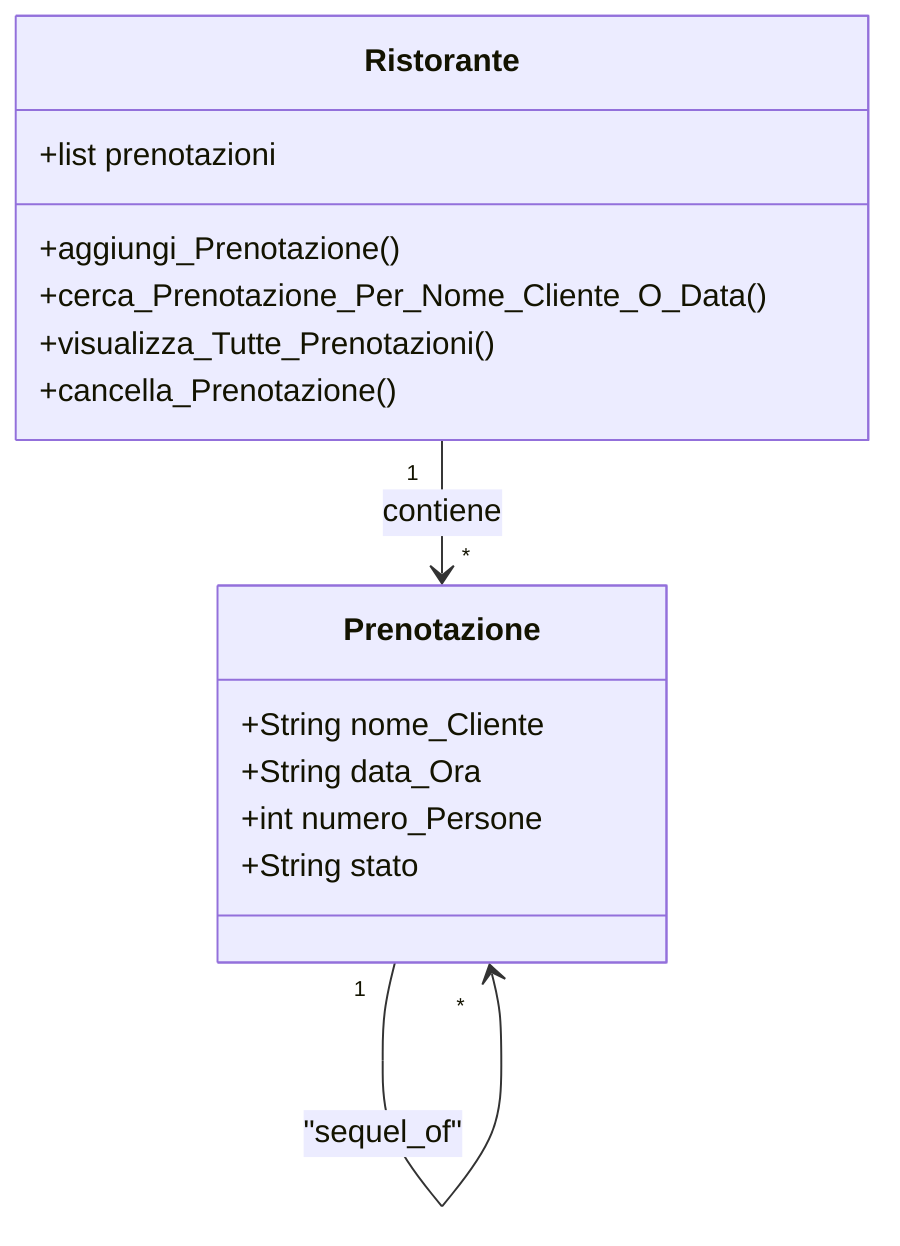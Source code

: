 classDiagram
    class Prenotazione {
        +String nome_Cliente
        +String data_Ora
        +int numero_Persone
        +String stato 
    }

    class Ristorante {
        +list prenotazioni
        +aggiungi_Prenotazione()
        +cerca_Prenotazione_Per_Nome_Cliente_O_Data()
        +visualizza_Tutte_Prenotazioni()
        +cancella_Prenotazione()
    }

    Prenotazione "1" --> "*" Prenotazione : "sequel_of"
    Ristorante "1" --> "*" Prenotazione : contiene























%%Gestire le prenotazioni in un ristorante. Ogni prenotazione ha un nome del cliente, una data e ora, un numero di persone e uno stato (confermata, in attesa, cancellata). Il sistema deve permettere di:
%%Aggiungere nuove prenotazioni.
%%Cercare prenotazioni per nome del cliente o data.
%%Visualizzare tutte le prenotazioni.
%%Cancellare una prenotazione.
%%Il sistema deve includere due classi principali:
%%: rappresenta una singola prenotazione nel ristorante.
%%: gestisce le prenotazioni e le operazioni associate.